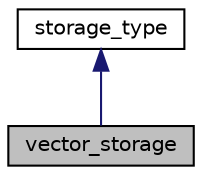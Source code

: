 digraph "vector_storage"
{
 // LATEX_PDF_SIZE
  edge [fontname="Helvetica",fontsize="10",labelfontname="Helvetica",labelfontsize="10"];
  node [fontname="Helvetica",fontsize="10",shape=record];
  Node1 [label="vector_storage",height=0.2,width=0.4,color="black", fillcolor="grey75", style="filled", fontcolor="black",tooltip="This class provides a way to store doubles by inheriting from storage_type."];
  Node2 -> Node1 [dir="back",color="midnightblue",fontsize="10",style="solid",fontname="Helvetica"];
  Node2 [label="storage_type",height=0.2,width=0.4,color="black", fillcolor="white", style="filled",URL="$classstorage__type.html",tooltip="The storage_type class is an abstract base class that provides a generic storage mechanism for storin..."];
}
